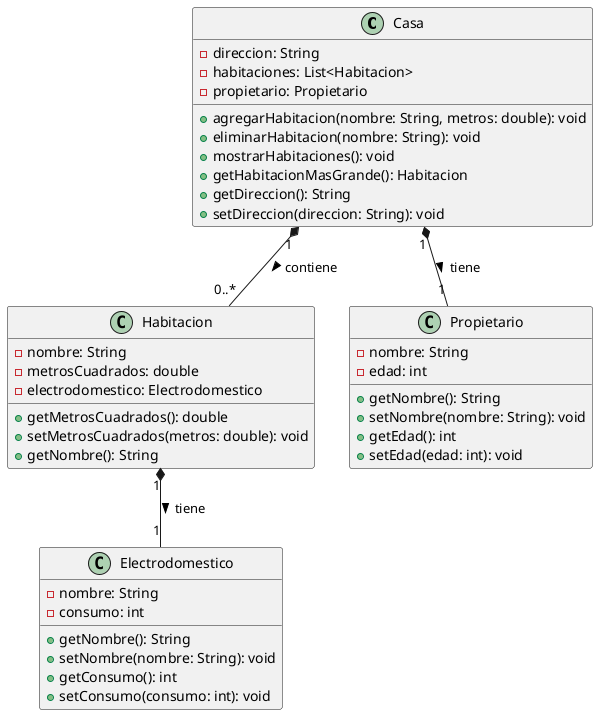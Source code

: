 @startuml
class Casa {
  - direccion: String
  - habitaciones: List<Habitacion>
  - propietario: Propietario
  + agregarHabitacion(nombre: String, metros: double): void
  + eliminarHabitacion(nombre: String): void
  + mostrarHabitaciones(): void
  + getHabitacionMasGrande(): Habitacion
  + getDireccion(): String
  + setDireccion(direccion: String): void
}

class Habitacion {
  - nombre: String
  - metrosCuadrados: double
  - electrodomestico: Electrodomestico
  + getMetrosCuadrados(): double
  + setMetrosCuadrados(metros: double): void
  + getNombre(): String
}

class Electrodomestico {
  - nombre: String
  - consumo: int
  + getNombre(): String
  + setNombre(nombre: String): void
  + getConsumo(): int
  + setConsumo(consumo: int): void
}

class Propietario {
  - nombre: String
  - edad: int
  + getNombre(): String
  + setNombre(nombre: String): void
  + getEdad(): int
  + setEdad(edad: int): void
}

Casa "1" *-- "0..*" Habitacion : contiene >
Habitacion "1" *-- "1" Electrodomestico : tiene >
Casa "1" *-- "1" Propietario : tiene >

@enduml
